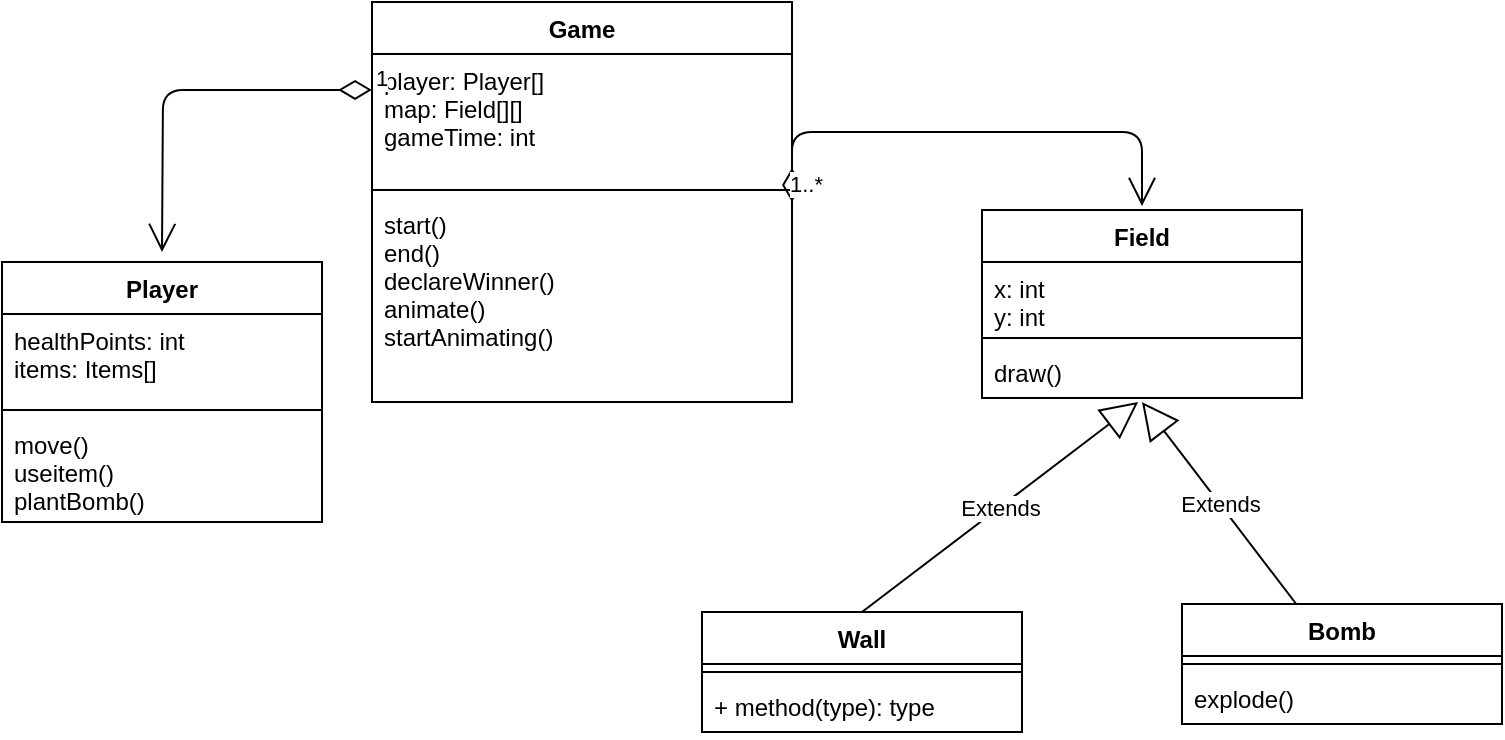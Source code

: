 <mxfile version="10.6.7" type="device"><diagram id="DDxqrqjBoamGTfyHLQav" name="Page-1"><mxGraphModel dx="1394" dy="768" grid="1" gridSize="10" guides="1" tooltips="1" connect="1" arrows="1" fold="1" page="1" pageScale="1" pageWidth="850" pageHeight="1100" math="0" shadow="0"><root><mxCell id="0"/><mxCell id="1" parent="0"/><mxCell id="oGFNNh0ZiSasI0Ddm_PR-2" value="Player" style="swimlane;fontStyle=1;align=center;verticalAlign=top;childLayout=stackLayout;horizontal=1;startSize=26;horizontalStack=0;resizeParent=1;resizeParentMax=0;resizeLast=0;collapsible=1;marginBottom=0;" vertex="1" parent="1"><mxGeometry x="70" y="175" width="160" height="130" as="geometry"/></mxCell><mxCell id="oGFNNh0ZiSasI0Ddm_PR-3" value="healthPoints: int&#xA;items: Items[]&#xA;&#xA;" style="text;strokeColor=none;fillColor=none;align=left;verticalAlign=top;spacingLeft=4;spacingRight=4;overflow=hidden;rotatable=0;points=[[0,0.5],[1,0.5]];portConstraint=eastwest;" vertex="1" parent="oGFNNh0ZiSasI0Ddm_PR-2"><mxGeometry y="26" width="160" height="44" as="geometry"/></mxCell><mxCell id="oGFNNh0ZiSasI0Ddm_PR-4" value="" style="line;strokeWidth=1;fillColor=none;align=left;verticalAlign=middle;spacingTop=-1;spacingLeft=3;spacingRight=3;rotatable=0;labelPosition=right;points=[];portConstraint=eastwest;" vertex="1" parent="oGFNNh0ZiSasI0Ddm_PR-2"><mxGeometry y="70" width="160" height="8" as="geometry"/></mxCell><mxCell id="oGFNNh0ZiSasI0Ddm_PR-5" value="move()&#xA;useitem()&#xA;plantBomb()&#xA;" style="text;strokeColor=none;fillColor=none;align=left;verticalAlign=top;spacingLeft=4;spacingRight=4;overflow=hidden;rotatable=0;points=[[0,0.5],[1,0.5]];portConstraint=eastwest;" vertex="1" parent="oGFNNh0ZiSasI0Ddm_PR-2"><mxGeometry y="78" width="160" height="52" as="geometry"/></mxCell><mxCell id="oGFNNh0ZiSasI0Ddm_PR-6" value="Game" style="swimlane;fontStyle=1;align=center;verticalAlign=top;childLayout=stackLayout;horizontal=1;startSize=26;horizontalStack=0;resizeParent=1;resizeParentMax=0;resizeLast=0;collapsible=1;marginBottom=0;" vertex="1" parent="1"><mxGeometry x="255" y="45" width="210" height="200" as="geometry"/></mxCell><mxCell id="oGFNNh0ZiSasI0Ddm_PR-7" value="player: Player[]&#xA;map: Field[][]&#xA;gameTime: int&#xA;" style="text;strokeColor=none;fillColor=none;align=left;verticalAlign=top;spacingLeft=4;spacingRight=4;overflow=hidden;rotatable=0;points=[[0,0.5],[1,0.5]];portConstraint=eastwest;" vertex="1" parent="oGFNNh0ZiSasI0Ddm_PR-6"><mxGeometry y="26" width="210" height="64" as="geometry"/></mxCell><mxCell id="oGFNNh0ZiSasI0Ddm_PR-8" value="" style="line;strokeWidth=1;fillColor=none;align=left;verticalAlign=middle;spacingTop=-1;spacingLeft=3;spacingRight=3;rotatable=0;labelPosition=right;points=[];portConstraint=eastwest;" vertex="1" parent="oGFNNh0ZiSasI0Ddm_PR-6"><mxGeometry y="90" width="210" height="8" as="geometry"/></mxCell><mxCell id="oGFNNh0ZiSasI0Ddm_PR-9" value="start()&#xA;end()&#xA;declareWinner()&#xA;animate()&#xA;startAnimating()&#xA;&#xA;" style="text;strokeColor=none;fillColor=none;align=left;verticalAlign=top;spacingLeft=4;spacingRight=4;overflow=hidden;rotatable=0;points=[[0,0.5],[1,0.5]];portConstraint=eastwest;" vertex="1" parent="oGFNNh0ZiSasI0Ddm_PR-6"><mxGeometry y="98" width="210" height="102" as="geometry"/></mxCell><mxCell id="oGFNNh0ZiSasI0Ddm_PR-10" value="1" style="endArrow=open;html=1;endSize=12;startArrow=diamondThin;startSize=14;startFill=0;edgeStyle=orthogonalEdgeStyle;align=left;verticalAlign=bottom;exitX=0;exitY=0.281;exitDx=0;exitDy=0;exitPerimeter=0;" edge="1" parent="1" source="oGFNNh0ZiSasI0Ddm_PR-7"><mxGeometry x="-1" y="3" relative="1" as="geometry"><mxPoint x="10" y="400" as="sourcePoint"/><mxPoint x="150" y="170" as="targetPoint"/></mxGeometry></mxCell><mxCell id="oGFNNh0ZiSasI0Ddm_PR-12" value="Field&#xA;" style="swimlane;fontStyle=1;align=center;verticalAlign=top;childLayout=stackLayout;horizontal=1;startSize=26;horizontalStack=0;resizeParent=1;resizeParentMax=0;resizeLast=0;collapsible=1;marginBottom=0;" vertex="1" parent="1"><mxGeometry x="560" y="149" width="160" height="94" as="geometry"/></mxCell><mxCell id="oGFNNh0ZiSasI0Ddm_PR-13" value="x: int&#xA;y: int&#xA;" style="text;strokeColor=none;fillColor=none;align=left;verticalAlign=top;spacingLeft=4;spacingRight=4;overflow=hidden;rotatable=0;points=[[0,0.5],[1,0.5]];portConstraint=eastwest;" vertex="1" parent="oGFNNh0ZiSasI0Ddm_PR-12"><mxGeometry y="26" width="160" height="34" as="geometry"/></mxCell><mxCell id="oGFNNh0ZiSasI0Ddm_PR-14" value="" style="line;strokeWidth=1;fillColor=none;align=left;verticalAlign=middle;spacingTop=-1;spacingLeft=3;spacingRight=3;rotatable=0;labelPosition=right;points=[];portConstraint=eastwest;" vertex="1" parent="oGFNNh0ZiSasI0Ddm_PR-12"><mxGeometry y="60" width="160" height="8" as="geometry"/></mxCell><mxCell id="oGFNNh0ZiSasI0Ddm_PR-15" value="draw()" style="text;strokeColor=none;fillColor=none;align=left;verticalAlign=top;spacingLeft=4;spacingRight=4;overflow=hidden;rotatable=0;points=[[0,0.5],[1,0.5]];portConstraint=eastwest;" vertex="1" parent="oGFNNh0ZiSasI0Ddm_PR-12"><mxGeometry y="68" width="160" height="26" as="geometry"/></mxCell><mxCell id="oGFNNh0ZiSasI0Ddm_PR-22" value="Wall" style="swimlane;fontStyle=1;align=center;verticalAlign=top;childLayout=stackLayout;horizontal=1;startSize=26;horizontalStack=0;resizeParent=1;resizeParentMax=0;resizeLast=0;collapsible=1;marginBottom=0;" vertex="1" parent="1"><mxGeometry x="420" y="350" width="160" height="60" as="geometry"/></mxCell><mxCell id="oGFNNh0ZiSasI0Ddm_PR-24" value="" style="line;strokeWidth=1;fillColor=none;align=left;verticalAlign=middle;spacingTop=-1;spacingLeft=3;spacingRight=3;rotatable=0;labelPosition=right;points=[];portConstraint=eastwest;" vertex="1" parent="oGFNNh0ZiSasI0Ddm_PR-22"><mxGeometry y="26" width="160" height="8" as="geometry"/></mxCell><mxCell id="oGFNNh0ZiSasI0Ddm_PR-25" value="+ method(type): type" style="text;strokeColor=none;fillColor=none;align=left;verticalAlign=top;spacingLeft=4;spacingRight=4;overflow=hidden;rotatable=0;points=[[0,0.5],[1,0.5]];portConstraint=eastwest;" vertex="1" parent="oGFNNh0ZiSasI0Ddm_PR-22"><mxGeometry y="34" width="160" height="26" as="geometry"/></mxCell><mxCell id="oGFNNh0ZiSasI0Ddm_PR-26" value="Bomb&#xA;" style="swimlane;fontStyle=1;align=center;verticalAlign=top;childLayout=stackLayout;horizontal=1;startSize=26;horizontalStack=0;resizeParent=1;resizeParentMax=0;resizeLast=0;collapsible=1;marginBottom=0;" vertex="1" parent="1"><mxGeometry x="660" y="346" width="160" height="60" as="geometry"/></mxCell><mxCell id="oGFNNh0ZiSasI0Ddm_PR-28" value="" style="line;strokeWidth=1;fillColor=none;align=left;verticalAlign=middle;spacingTop=-1;spacingLeft=3;spacingRight=3;rotatable=0;labelPosition=right;points=[];portConstraint=eastwest;" vertex="1" parent="oGFNNh0ZiSasI0Ddm_PR-26"><mxGeometry y="26" width="160" height="8" as="geometry"/></mxCell><mxCell id="oGFNNh0ZiSasI0Ddm_PR-29" value="explode()" style="text;strokeColor=none;fillColor=none;align=left;verticalAlign=top;spacingLeft=4;spacingRight=4;overflow=hidden;rotatable=0;points=[[0,0.5],[1,0.5]];portConstraint=eastwest;" vertex="1" parent="oGFNNh0ZiSasI0Ddm_PR-26"><mxGeometry y="34" width="160" height="26" as="geometry"/></mxCell><mxCell id="oGFNNh0ZiSasI0Ddm_PR-31" value="Extends" style="endArrow=block;endSize=16;endFill=0;html=1;entryX=0.488;entryY=1.077;entryDx=0;entryDy=0;exitX=0.5;exitY=0;exitDx=0;exitDy=0;entryPerimeter=0;" edge="1" parent="1" source="oGFNNh0ZiSasI0Ddm_PR-22" target="oGFNNh0ZiSasI0Ddm_PR-15"><mxGeometry width="160" relative="1" as="geometry"><mxPoint x="190" y="420.5" as="sourcePoint"/><mxPoint x="350" y="420.5" as="targetPoint"/></mxGeometry></mxCell><mxCell id="oGFNNh0ZiSasI0Ddm_PR-33" value="1..*" style="endArrow=open;html=1;endSize=12;startArrow=diamondThin;startSize=14;startFill=0;edgeStyle=orthogonalEdgeStyle;align=left;verticalAlign=bottom;exitX=1;exitY=0.5;exitDx=0;exitDy=0;" edge="1" parent="1" source="oGFNNh0ZiSasI0Ddm_PR-6"><mxGeometry x="-1" y="3" relative="1" as="geometry"><mxPoint x="370" y="260" as="sourcePoint"/><mxPoint x="640" y="147" as="targetPoint"/><Array as="points"><mxPoint x="640" y="110"/></Array></mxGeometry></mxCell><mxCell id="oGFNNh0ZiSasI0Ddm_PR-34" value="Extends" style="endArrow=block;endSize=16;endFill=0;html=1;" edge="1" parent="1" source="oGFNNh0ZiSasI0Ddm_PR-26"><mxGeometry width="160" relative="1" as="geometry"><mxPoint x="350" y="458.5" as="sourcePoint"/><mxPoint x="640" y="245" as="targetPoint"/></mxGeometry></mxCell></root></mxGraphModel></diagram></mxfile>